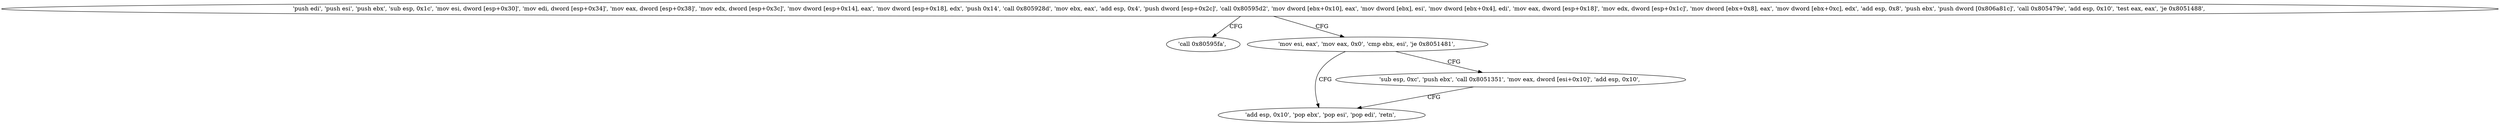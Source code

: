 digraph "func" {
"134550536" [label = "'push edi', 'push esi', 'push ebx', 'sub esp, 0x1c', 'mov esi, dword [esp+0x30]', 'mov edi, dword [esp+0x34]', 'mov eax, dword [esp+0x38]', 'mov edx, dword [esp+0x3c]', 'mov dword [esp+0x14], eax', 'mov dword [esp+0x18], edx', 'push 0x14', 'call 0x805928d', 'mov ebx, eax', 'add esp, 0x4', 'push dword [esp+0x2c]', 'call 0x80595d2', 'mov dword [ebx+0x10], eax', 'mov dword [ebx], esi', 'mov dword [ebx+0x4], edi', 'mov eax, dword [esp+0x18]', 'mov edx, dword [esp+0x1c]', 'mov dword [ebx+0x8], eax', 'mov dword [ebx+0xc], edx', 'add esp, 0x8', 'push ebx', 'push dword [0x806a81c]', 'call 0x805479e', 'add esp, 0x10', 'test eax, eax', 'je 0x8051488', " ]
"134550664" [label = "'call 0x80595fa', " ]
"134550631" [label = "'mov esi, eax', 'mov eax, 0x0', 'cmp ebx, esi', 'je 0x8051481', " ]
"134550657" [label = "'add esp, 0x10', 'pop ebx', 'pop esi', 'pop edi', 'retn', " ]
"134550642" [label = "'sub esp, 0xc', 'push ebx', 'call 0x8051351', 'mov eax, dword [esi+0x10]', 'add esp, 0x10', " ]
"134550536" -> "134550664" [ label = "CFG" ]
"134550536" -> "134550631" [ label = "CFG" ]
"134550631" -> "134550657" [ label = "CFG" ]
"134550631" -> "134550642" [ label = "CFG" ]
"134550642" -> "134550657" [ label = "CFG" ]
}

